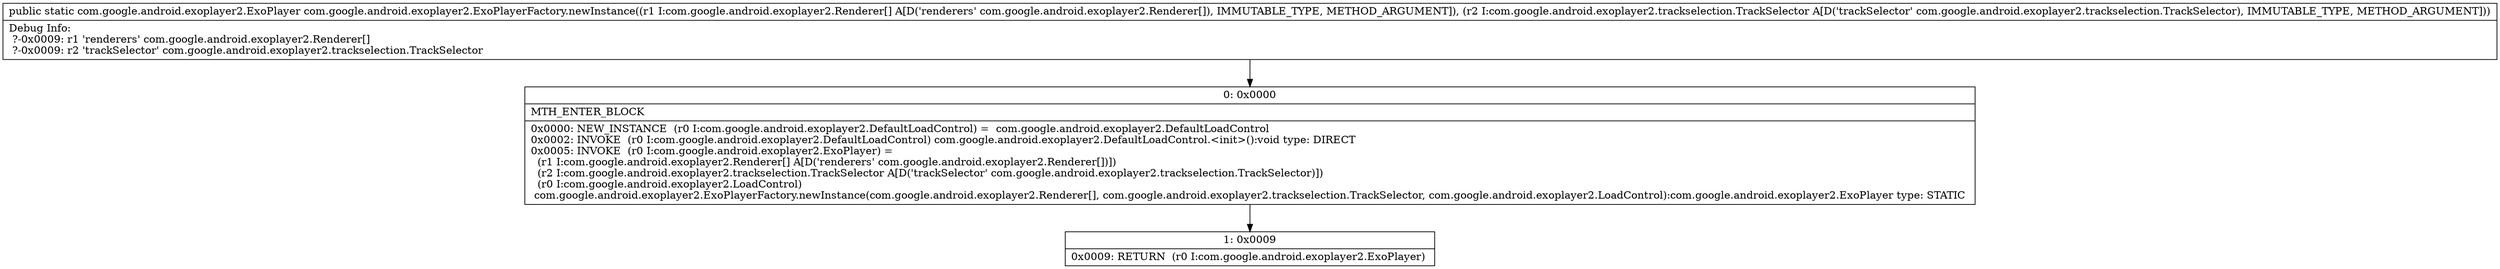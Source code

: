 digraph "CFG forcom.google.android.exoplayer2.ExoPlayerFactory.newInstance([Lcom\/google\/android\/exoplayer2\/Renderer;Lcom\/google\/android\/exoplayer2\/trackselection\/TrackSelector;)Lcom\/google\/android\/exoplayer2\/ExoPlayer;" {
Node_0 [shape=record,label="{0\:\ 0x0000|MTH_ENTER_BLOCK\l|0x0000: NEW_INSTANCE  (r0 I:com.google.android.exoplayer2.DefaultLoadControl) =  com.google.android.exoplayer2.DefaultLoadControl \l0x0002: INVOKE  (r0 I:com.google.android.exoplayer2.DefaultLoadControl) com.google.android.exoplayer2.DefaultLoadControl.\<init\>():void type: DIRECT \l0x0005: INVOKE  (r0 I:com.google.android.exoplayer2.ExoPlayer) = \l  (r1 I:com.google.android.exoplayer2.Renderer[] A[D('renderers' com.google.android.exoplayer2.Renderer[])])\l  (r2 I:com.google.android.exoplayer2.trackselection.TrackSelector A[D('trackSelector' com.google.android.exoplayer2.trackselection.TrackSelector)])\l  (r0 I:com.google.android.exoplayer2.LoadControl)\l com.google.android.exoplayer2.ExoPlayerFactory.newInstance(com.google.android.exoplayer2.Renderer[], com.google.android.exoplayer2.trackselection.TrackSelector, com.google.android.exoplayer2.LoadControl):com.google.android.exoplayer2.ExoPlayer type: STATIC \l}"];
Node_1 [shape=record,label="{1\:\ 0x0009|0x0009: RETURN  (r0 I:com.google.android.exoplayer2.ExoPlayer) \l}"];
MethodNode[shape=record,label="{public static com.google.android.exoplayer2.ExoPlayer com.google.android.exoplayer2.ExoPlayerFactory.newInstance((r1 I:com.google.android.exoplayer2.Renderer[] A[D('renderers' com.google.android.exoplayer2.Renderer[]), IMMUTABLE_TYPE, METHOD_ARGUMENT]), (r2 I:com.google.android.exoplayer2.trackselection.TrackSelector A[D('trackSelector' com.google.android.exoplayer2.trackselection.TrackSelector), IMMUTABLE_TYPE, METHOD_ARGUMENT]))  | Debug Info:\l  ?\-0x0009: r1 'renderers' com.google.android.exoplayer2.Renderer[]\l  ?\-0x0009: r2 'trackSelector' com.google.android.exoplayer2.trackselection.TrackSelector\l}"];
MethodNode -> Node_0;
Node_0 -> Node_1;
}

